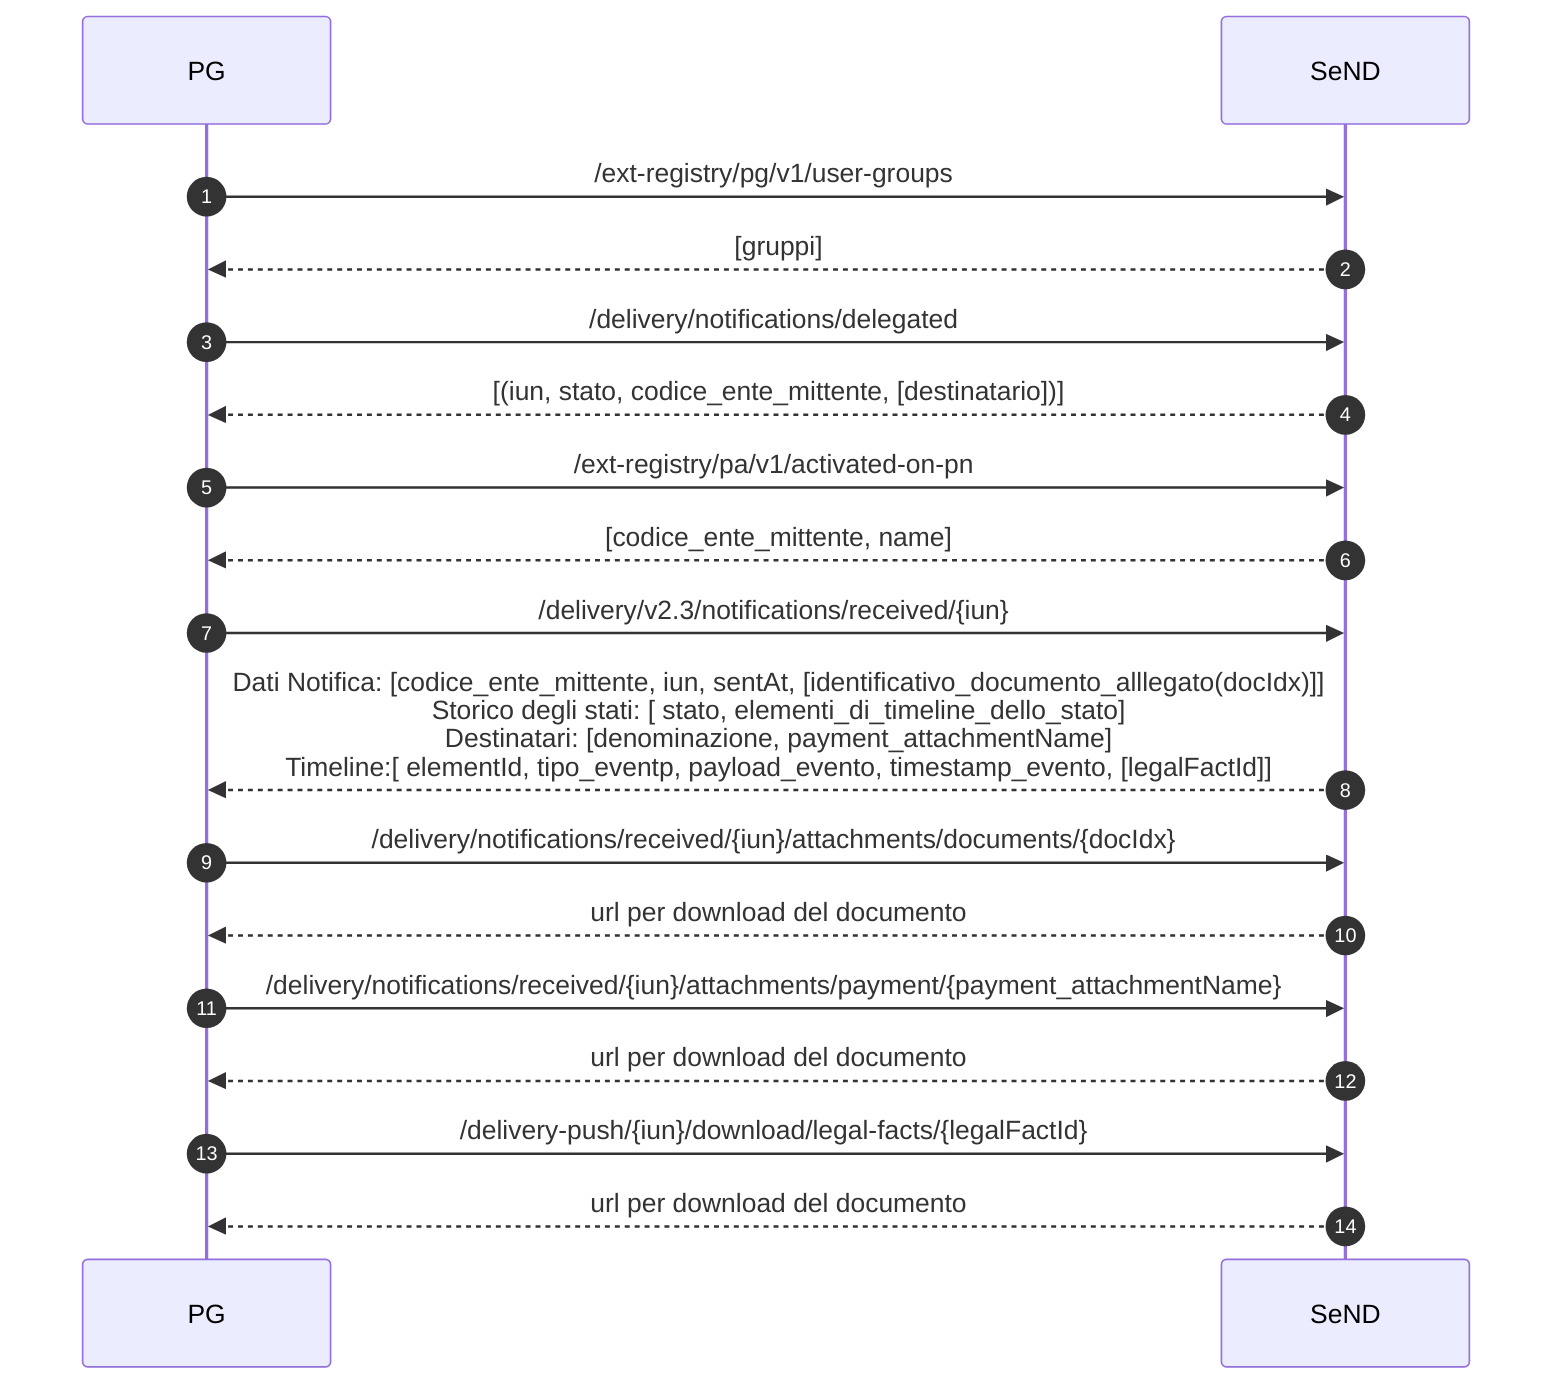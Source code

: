 sequenceDiagram
    autonumber
    PG->>SeND:  /ext-registry/pg/v1/user-groups
    SeND-->>PG: [gruppi]
    PG->>SeND:  /delivery/notifications/delegated
    SeND-->>PG: [(iun, stato, codice_ente_mittente, [destinatario])]
    PG ->>SeND: /ext-registry/pa/v1/activated-on-pn
    SeND-->>PG: [codice_ente_mittente, name]

    PG ->>SeND: /delivery/v2.3/notifications/received/{iun}
    SeND-->>PG: Dati Notifica: [codice_ente_mittente, iun, sentAt, [identificativo_documento_alllegato(docIdx)]]<br> Storico degli stati: [ stato, elementi_di_timeline_dello_stato] <br>Destinatari: [denominazione, payment_attachmentName] <br> Timeline:[ elementId, tipo_eventp, payload_evento, timestamp_evento, [legalFactId]]  
  




    PG ->>SeND:  /delivery/notifications/received/{iun}/attachments/documents/{docIdx}
    SeND-->>PG: url per download del documento
    PG ->>SeND: /delivery/notifications/received/{iun}/attachments/payment/{payment_attachmentName}
    SeND-->>PG: url per download del documento
    PG ->>SeND: /delivery-push/{iun}/download/legal-facts/{legalFactId}
    SeND-->>PG: url per download del documento